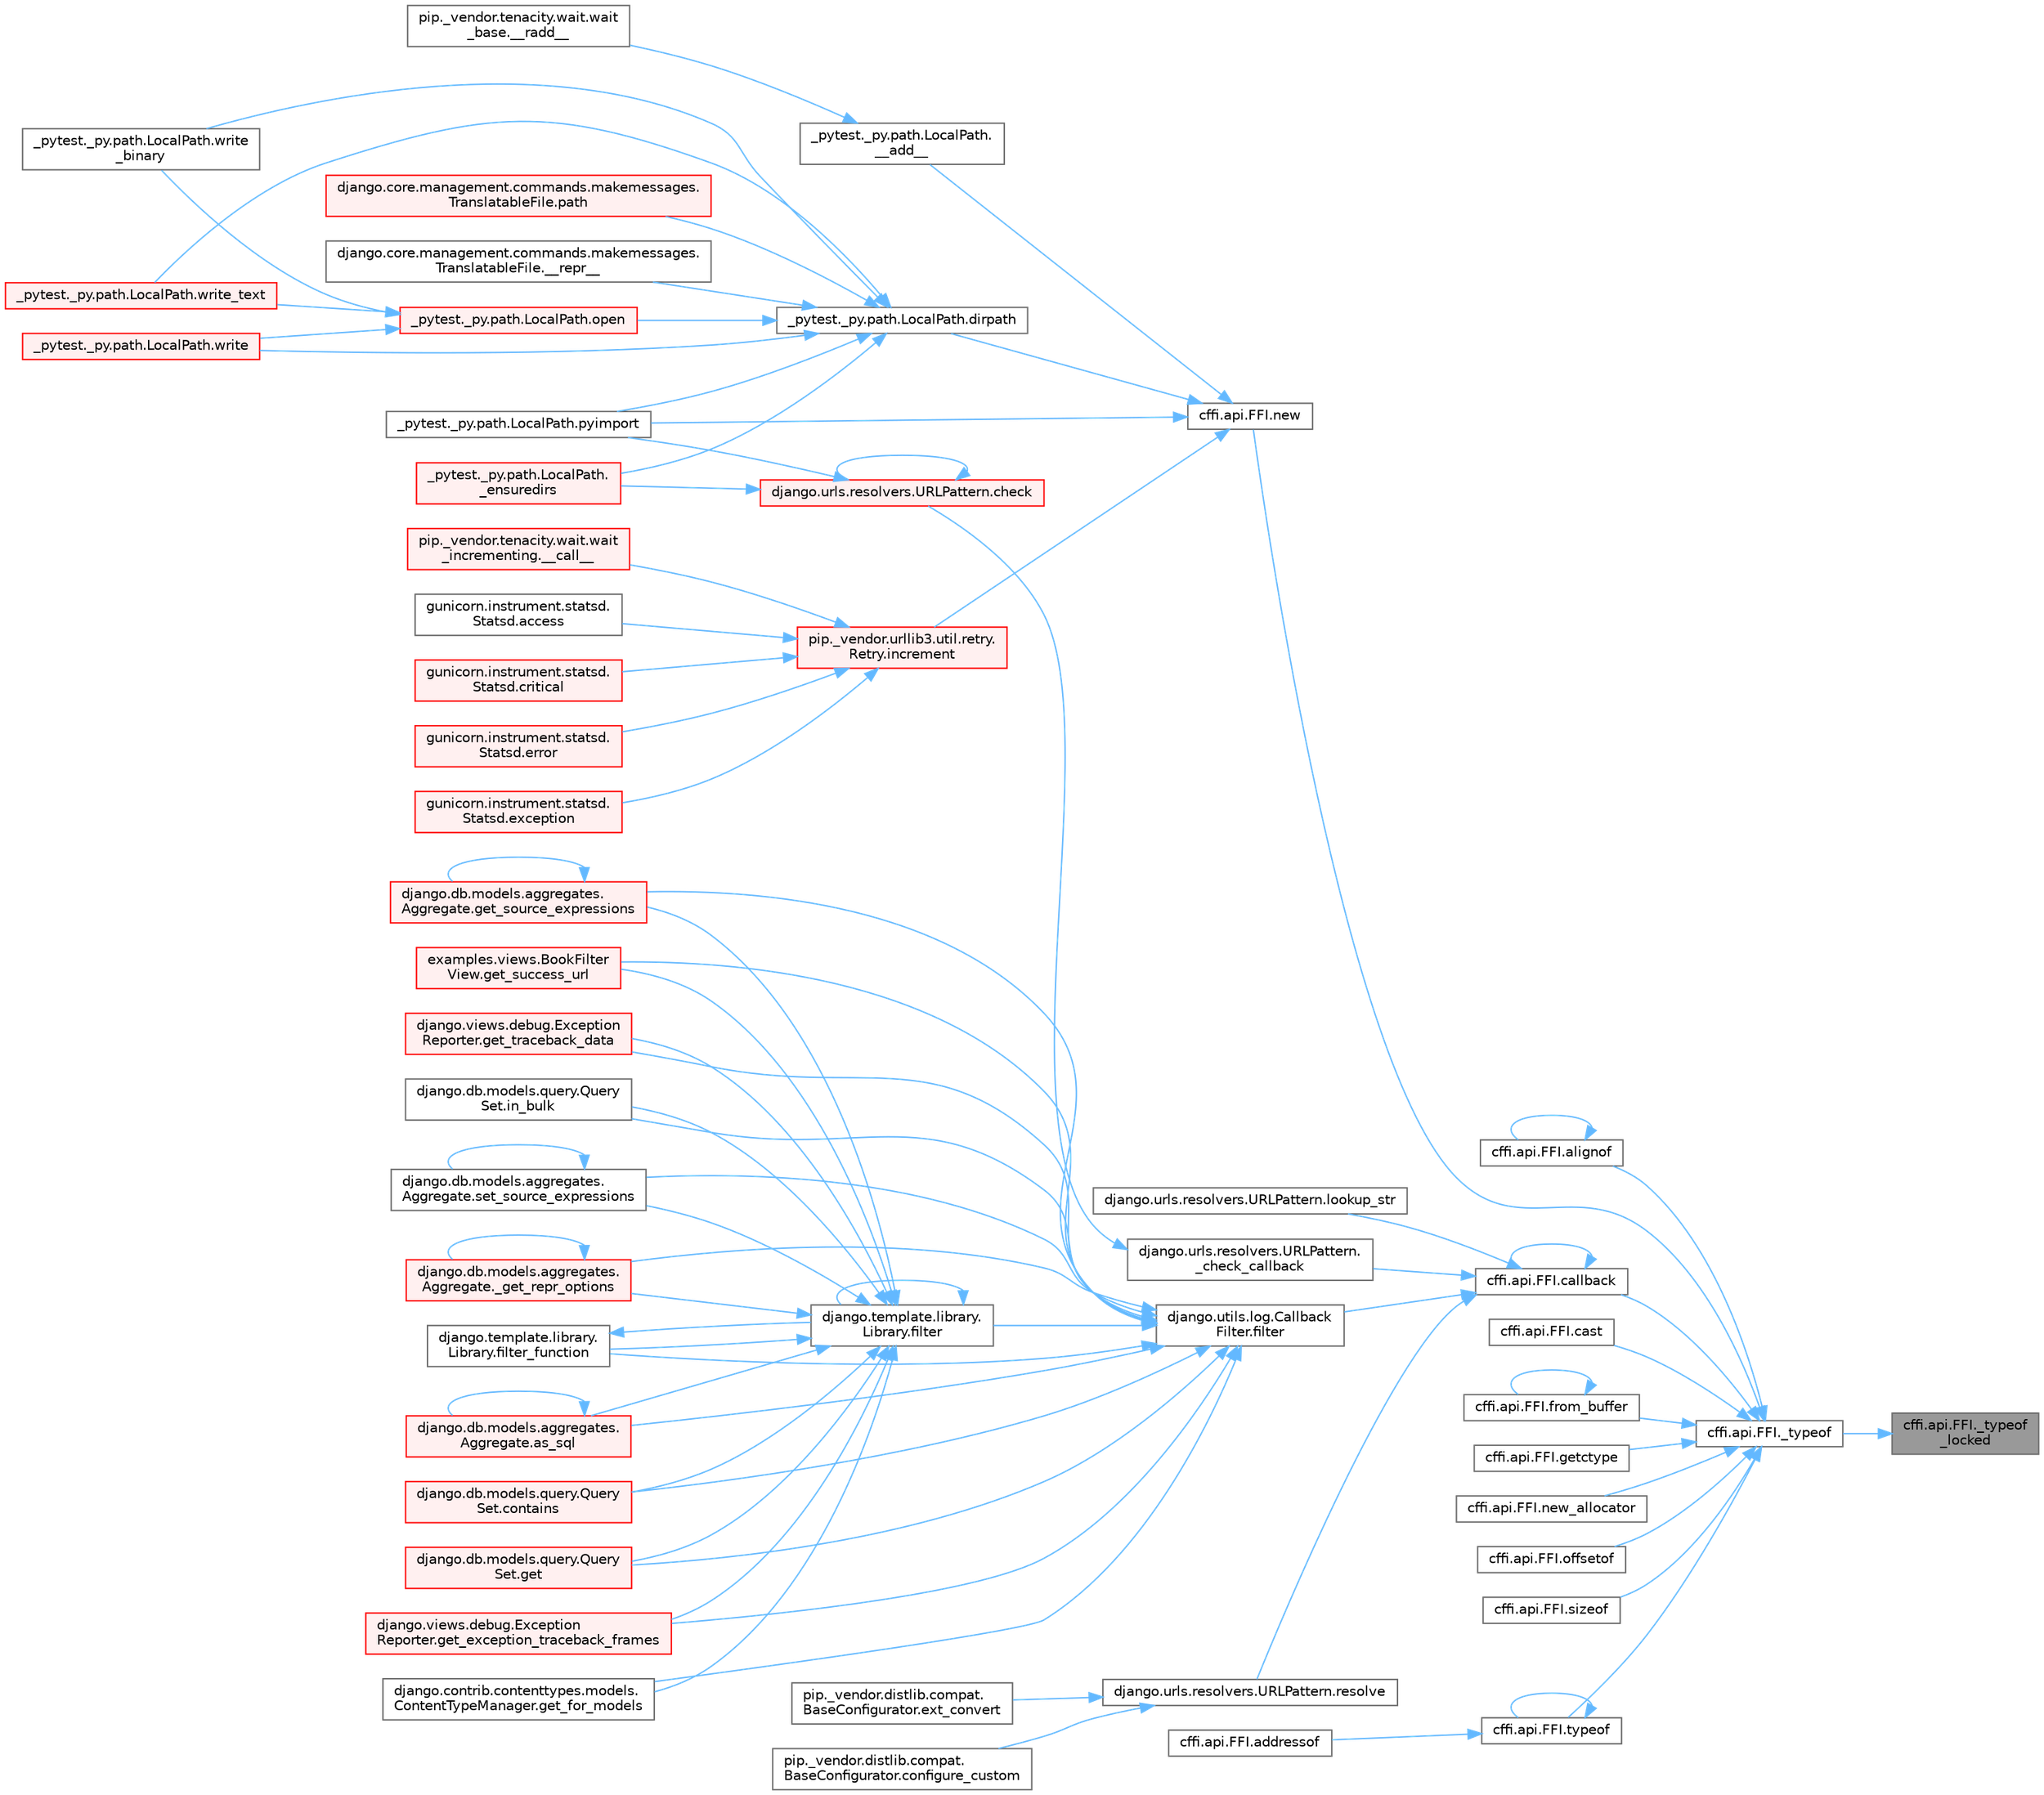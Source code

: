 digraph "cffi.api.FFI._typeof_locked"
{
 // LATEX_PDF_SIZE
  bgcolor="transparent";
  edge [fontname=Helvetica,fontsize=10,labelfontname=Helvetica,labelfontsize=10];
  node [fontname=Helvetica,fontsize=10,shape=box,height=0.2,width=0.4];
  rankdir="RL";
  Node1 [id="Node000001",label="cffi.api.FFI._typeof\l_locked",height=0.2,width=0.4,color="gray40", fillcolor="grey60", style="filled", fontcolor="black",tooltip=" "];
  Node1 -> Node2 [id="edge1_Node000001_Node000002",dir="back",color="steelblue1",style="solid",tooltip=" "];
  Node2 [id="Node000002",label="cffi.api.FFI._typeof",height=0.2,width=0.4,color="grey40", fillcolor="white", style="filled",URL="$classcffi_1_1api_1_1_f_f_i.html#ae128b7679d5b0a942d275377c4c675ff",tooltip=" "];
  Node2 -> Node3 [id="edge2_Node000002_Node000003",dir="back",color="steelblue1",style="solid",tooltip=" "];
  Node3 [id="Node000003",label="cffi.api.FFI.alignof",height=0.2,width=0.4,color="grey40", fillcolor="white", style="filled",URL="$classcffi_1_1api_1_1_f_f_i.html#aabc1e0a48f6f9a0098abde4d7bb9f048",tooltip=" "];
  Node3 -> Node3 [id="edge3_Node000003_Node000003",dir="back",color="steelblue1",style="solid",tooltip=" "];
  Node2 -> Node4 [id="edge4_Node000002_Node000004",dir="back",color="steelblue1",style="solid",tooltip=" "];
  Node4 [id="Node000004",label="cffi.api.FFI.callback",height=0.2,width=0.4,color="grey40", fillcolor="white", style="filled",URL="$classcffi_1_1api_1_1_f_f_i.html#a4e791803c5d07525465c8f1caeead188",tooltip=" "];
  Node4 -> Node5 [id="edge5_Node000004_Node000005",dir="back",color="steelblue1",style="solid",tooltip=" "];
  Node5 [id="Node000005",label="django.urls.resolvers.URLPattern.\l_check_callback",height=0.2,width=0.4,color="grey40", fillcolor="white", style="filled",URL="$classdjango_1_1urls_1_1resolvers_1_1_u_r_l_pattern.html#ab75c922496d5446b10c1a48e1947dcef",tooltip=" "];
  Node5 -> Node6 [id="edge6_Node000005_Node000006",dir="back",color="steelblue1",style="solid",tooltip=" "];
  Node6 [id="Node000006",label="django.urls.resolvers.URLPattern.check",height=0.2,width=0.4,color="red", fillcolor="#FFF0F0", style="filled",URL="$classdjango_1_1urls_1_1resolvers_1_1_u_r_l_pattern.html#a4d4705923e8b068322a7a15f12eaf4aa",tooltip=" "];
  Node6 -> Node17 [id="edge7_Node000006_Node000017",dir="back",color="steelblue1",style="solid",tooltip=" "];
  Node17 [id="Node000017",label="_pytest._py.path.LocalPath.\l_ensuredirs",height=0.2,width=0.4,color="red", fillcolor="#FFF0F0", style="filled",URL="$class__pytest_1_1__py_1_1path_1_1_local_path.html#a0fa56f7616aa9008fbda709b5bd46302",tooltip=" "];
  Node6 -> Node6 [id="edge8_Node000006_Node000006",dir="back",color="steelblue1",style="solid",tooltip=" "];
  Node6 -> Node1014 [id="edge9_Node000006_Node001014",dir="back",color="steelblue1",style="solid",tooltip=" "];
  Node1014 [id="Node001014",label="_pytest._py.path.LocalPath.pyimport",height=0.2,width=0.4,color="grey40", fillcolor="white", style="filled",URL="$class__pytest_1_1__py_1_1path_1_1_local_path.html#aaf2fbd0a1a8554d138b60c28ca682b75",tooltip=" "];
  Node4 -> Node4 [id="edge10_Node000004_Node000004",dir="back",color="steelblue1",style="solid",tooltip=" "];
  Node4 -> Node3184 [id="edge11_Node000004_Node003184",dir="back",color="steelblue1",style="solid",tooltip=" "];
  Node3184 [id="Node003184",label="django.utils.log.Callback\lFilter.filter",height=0.2,width=0.4,color="grey40", fillcolor="white", style="filled",URL="$classdjango_1_1utils_1_1log_1_1_callback_filter.html#acd2761b2200a4e66f4bd5b729ac43db2",tooltip=" "];
  Node3184 -> Node2634 [id="edge12_Node003184_Node002634",dir="back",color="steelblue1",style="solid",tooltip=" "];
  Node2634 [id="Node002634",label="django.db.models.aggregates.\lAggregate._get_repr_options",height=0.2,width=0.4,color="red", fillcolor="#FFF0F0", style="filled",URL="$classdjango_1_1db_1_1models_1_1aggregates_1_1_aggregate.html#a9256cb09b47d2922447ef2d7e78a9cc7",tooltip=" "];
  Node2634 -> Node2634 [id="edge13_Node002634_Node002634",dir="back",color="steelblue1",style="solid",tooltip=" "];
  Node3184 -> Node347 [id="edge14_Node003184_Node000347",dir="back",color="steelblue1",style="solid",tooltip=" "];
  Node347 [id="Node000347",label="django.db.models.aggregates.\lAggregate.as_sql",height=0.2,width=0.4,color="red", fillcolor="#FFF0F0", style="filled",URL="$classdjango_1_1db_1_1models_1_1aggregates_1_1_aggregate.html#aeb213202f480fabf5956d513efab08d6",tooltip=" "];
  Node347 -> Node347 [id="edge15_Node000347_Node000347",dir="back",color="steelblue1",style="solid",tooltip=" "];
  Node3184 -> Node2636 [id="edge16_Node003184_Node002636",dir="back",color="steelblue1",style="solid",tooltip=" "];
  Node2636 [id="Node002636",label="django.db.models.query.Query\lSet.contains",height=0.2,width=0.4,color="red", fillcolor="#FFF0F0", style="filled",URL="$classdjango_1_1db_1_1models_1_1query_1_1_query_set.html#a242e569a4bce6723adc3e71fdc69b70f",tooltip=" "];
  Node3184 -> Node2646 [id="edge17_Node003184_Node002646",dir="back",color="steelblue1",style="solid",tooltip=" "];
  Node2646 [id="Node002646",label="django.template.library.\lLibrary.filter",height=0.2,width=0.4,color="grey40", fillcolor="white", style="filled",URL="$classdjango_1_1template_1_1library_1_1_library.html#ac67bb1211ffc0354d5bf33029a58aa43",tooltip=" "];
  Node2646 -> Node2634 [id="edge18_Node002646_Node002634",dir="back",color="steelblue1",style="solid",tooltip=" "];
  Node2646 -> Node347 [id="edge19_Node002646_Node000347",dir="back",color="steelblue1",style="solid",tooltip=" "];
  Node2646 -> Node2636 [id="edge20_Node002646_Node002636",dir="back",color="steelblue1",style="solid",tooltip=" "];
  Node2646 -> Node2646 [id="edge21_Node002646_Node002646",dir="back",color="steelblue1",style="solid",tooltip=" "];
  Node2646 -> Node2647 [id="edge22_Node002646_Node002647",dir="back",color="steelblue1",style="solid",tooltip=" "];
  Node2647 [id="Node002647",label="django.template.library.\lLibrary.filter_function",height=0.2,width=0.4,color="grey40", fillcolor="white", style="filled",URL="$classdjango_1_1template_1_1library_1_1_library.html#ac31ca4b9799430f0623aea9d177a04dc",tooltip=" "];
  Node2647 -> Node2646 [id="edge23_Node002647_Node002646",dir="back",color="steelblue1",style="solid",tooltip=" "];
  Node2646 -> Node2648 [id="edge24_Node002646_Node002648",dir="back",color="steelblue1",style="solid",tooltip=" "];
  Node2648 [id="Node002648",label="django.db.models.query.Query\lSet.get",height=0.2,width=0.4,color="red", fillcolor="#FFF0F0", style="filled",URL="$classdjango_1_1db_1_1models_1_1query_1_1_query_set.html#afe9afa909843984d4fa4c2555f0f1310",tooltip=" "];
  Node2646 -> Node2649 [id="edge25_Node002646_Node002649",dir="back",color="steelblue1",style="solid",tooltip=" "];
  Node2649 [id="Node002649",label="django.views.debug.Exception\lReporter.get_exception_traceback_frames",height=0.2,width=0.4,color="red", fillcolor="#FFF0F0", style="filled",URL="$classdjango_1_1views_1_1debug_1_1_exception_reporter.html#a326b08b3941038a5504f8e0a846bae68",tooltip=" "];
  Node2646 -> Node666 [id="edge26_Node002646_Node000666",dir="back",color="steelblue1",style="solid",tooltip=" "];
  Node666 [id="Node000666",label="django.contrib.contenttypes.models.\lContentTypeManager.get_for_models",height=0.2,width=0.4,color="grey40", fillcolor="white", style="filled",URL="$classdjango_1_1contrib_1_1contenttypes_1_1models_1_1_content_type_manager.html#a541a2e215680799739b6f8c1b19ddda4",tooltip=" "];
  Node2646 -> Node2651 [id="edge27_Node002646_Node002651",dir="back",color="steelblue1",style="solid",tooltip=" "];
  Node2651 [id="Node002651",label="django.db.models.aggregates.\lAggregate.get_source_expressions",height=0.2,width=0.4,color="red", fillcolor="#FFF0F0", style="filled",URL="$classdjango_1_1db_1_1models_1_1aggregates_1_1_aggregate.html#a4a47839518c013f780a931e4bcf2d4f1",tooltip=" "];
  Node2651 -> Node2651 [id="edge28_Node002651_Node002651",dir="back",color="steelblue1",style="solid",tooltip=" "];
  Node2646 -> Node2653 [id="edge29_Node002646_Node002653",dir="back",color="steelblue1",style="solid",tooltip=" "];
  Node2653 [id="Node002653",label="examples.views.BookFilter\lView.get_success_url",height=0.2,width=0.4,color="red", fillcolor="#FFF0F0", style="filled",URL="$classexamples_1_1views_1_1_book_filter_view.html#aa2850ac24b9acf2933ac3db160ee5a56",tooltip=" "];
  Node2646 -> Node133 [id="edge30_Node002646_Node000133",dir="back",color="steelblue1",style="solid",tooltip=" "];
  Node133 [id="Node000133",label="django.views.debug.Exception\lReporter.get_traceback_data",height=0.2,width=0.4,color="red", fillcolor="#FFF0F0", style="filled",URL="$classdjango_1_1views_1_1debug_1_1_exception_reporter.html#ada9d00ba4c901b186db405e92ebbc211",tooltip=" "];
  Node2646 -> Node2654 [id="edge31_Node002646_Node002654",dir="back",color="steelblue1",style="solid",tooltip=" "];
  Node2654 [id="Node002654",label="django.db.models.query.Query\lSet.in_bulk",height=0.2,width=0.4,color="grey40", fillcolor="white", style="filled",URL="$classdjango_1_1db_1_1models_1_1query_1_1_query_set.html#a5958a37586e4e5a39b6b2f8e3fa65d86",tooltip=" "];
  Node2646 -> Node2655 [id="edge32_Node002646_Node002655",dir="back",color="steelblue1",style="solid",tooltip=" "];
  Node2655 [id="Node002655",label="django.db.models.aggregates.\lAggregate.set_source_expressions",height=0.2,width=0.4,color="grey40", fillcolor="white", style="filled",URL="$classdjango_1_1db_1_1models_1_1aggregates_1_1_aggregate.html#ae123c87f582b2a3de60590013454b69f",tooltip=" "];
  Node2655 -> Node2655 [id="edge33_Node002655_Node002655",dir="back",color="steelblue1",style="solid",tooltip=" "];
  Node3184 -> Node2647 [id="edge34_Node003184_Node002647",dir="back",color="steelblue1",style="solid",tooltip=" "];
  Node3184 -> Node2648 [id="edge35_Node003184_Node002648",dir="back",color="steelblue1",style="solid",tooltip=" "];
  Node3184 -> Node2649 [id="edge36_Node003184_Node002649",dir="back",color="steelblue1",style="solid",tooltip=" "];
  Node3184 -> Node666 [id="edge37_Node003184_Node000666",dir="back",color="steelblue1",style="solid",tooltip=" "];
  Node3184 -> Node2651 [id="edge38_Node003184_Node002651",dir="back",color="steelblue1",style="solid",tooltip=" "];
  Node3184 -> Node2653 [id="edge39_Node003184_Node002653",dir="back",color="steelblue1",style="solid",tooltip=" "];
  Node3184 -> Node133 [id="edge40_Node003184_Node000133",dir="back",color="steelblue1",style="solid",tooltip=" "];
  Node3184 -> Node2654 [id="edge41_Node003184_Node002654",dir="back",color="steelblue1",style="solid",tooltip=" "];
  Node3184 -> Node2655 [id="edge42_Node003184_Node002655",dir="back",color="steelblue1",style="solid",tooltip=" "];
  Node4 -> Node3185 [id="edge43_Node000004_Node003185",dir="back",color="steelblue1",style="solid",tooltip=" "];
  Node3185 [id="Node003185",label="django.urls.resolvers.URLPattern.lookup_str",height=0.2,width=0.4,color="grey40", fillcolor="white", style="filled",URL="$classdjango_1_1urls_1_1resolvers_1_1_u_r_l_pattern.html#a53f871ad4faac7c0c915154ee3cf806e",tooltip=" "];
  Node4 -> Node3186 [id="edge44_Node000004_Node003186",dir="back",color="steelblue1",style="solid",tooltip=" "];
  Node3186 [id="Node003186",label="django.urls.resolvers.URLPattern.resolve",height=0.2,width=0.4,color="grey40", fillcolor="white", style="filled",URL="$classdjango_1_1urls_1_1resolvers_1_1_u_r_l_pattern.html#a7181fd593c3250f0a0b1cb06db6ab95a",tooltip=" "];
  Node3186 -> Node2997 [id="edge45_Node003186_Node002997",dir="back",color="steelblue1",style="solid",tooltip=" "];
  Node2997 [id="Node002997",label="pip._vendor.distlib.compat.\lBaseConfigurator.configure_custom",height=0.2,width=0.4,color="grey40", fillcolor="white", style="filled",URL="$classpip_1_1__vendor_1_1distlib_1_1compat_1_1_base_configurator.html#af4feb3037e756b7064576de15a803f21",tooltip=" "];
  Node3186 -> Node2998 [id="edge46_Node003186_Node002998",dir="back",color="steelblue1",style="solid",tooltip=" "];
  Node2998 [id="Node002998",label="pip._vendor.distlib.compat.\lBaseConfigurator.ext_convert",height=0.2,width=0.4,color="grey40", fillcolor="white", style="filled",URL="$classpip_1_1__vendor_1_1distlib_1_1compat_1_1_base_configurator.html#ad2396c99e842d8f5f96207d76d9491cd",tooltip=" "];
  Node2 -> Node3187 [id="edge47_Node000002_Node003187",dir="back",color="steelblue1",style="solid",tooltip=" "];
  Node3187 [id="Node003187",label="cffi.api.FFI.cast",height=0.2,width=0.4,color="grey40", fillcolor="white", style="filled",URL="$classcffi_1_1api_1_1_f_f_i.html#a59f7a81f8bd98454d453a3ee29163ef8",tooltip=" "];
  Node2 -> Node3188 [id="edge48_Node000002_Node003188",dir="back",color="steelblue1",style="solid",tooltip=" "];
  Node3188 [id="Node003188",label="cffi.api.FFI.from_buffer",height=0.2,width=0.4,color="grey40", fillcolor="white", style="filled",URL="$classcffi_1_1api_1_1_f_f_i.html#ac67ae624d2ec53ef9ee072a0058e75a3",tooltip=" "];
  Node3188 -> Node3188 [id="edge49_Node003188_Node003188",dir="back",color="steelblue1",style="solid",tooltip=" "];
  Node2 -> Node3189 [id="edge50_Node000002_Node003189",dir="back",color="steelblue1",style="solid",tooltip=" "];
  Node3189 [id="Node003189",label="cffi.api.FFI.getctype",height=0.2,width=0.4,color="grey40", fillcolor="white", style="filled",URL="$classcffi_1_1api_1_1_f_f_i.html#a6dc2efc5b0e65b537291e6de3906308e",tooltip=" "];
  Node2 -> Node3190 [id="edge51_Node000002_Node003190",dir="back",color="steelblue1",style="solid",tooltip=" "];
  Node3190 [id="Node003190",label="cffi.api.FFI.new",height=0.2,width=0.4,color="grey40", fillcolor="white", style="filled",URL="$classcffi_1_1api_1_1_f_f_i.html#a8683df0d048f312ff118f16dae752887",tooltip=" "];
  Node3190 -> Node551 [id="edge52_Node003190_Node000551",dir="back",color="steelblue1",style="solid",tooltip=" "];
  Node551 [id="Node000551",label="_pytest._py.path.LocalPath.\l__add__",height=0.2,width=0.4,color="grey40", fillcolor="white", style="filled",URL="$class__pytest_1_1__py_1_1path_1_1_local_path.html#abe95df43f29943a2ec6ccad0c25662da",tooltip=" "];
  Node551 -> Node21 [id="edge53_Node000551_Node000021",dir="back",color="steelblue1",style="solid",tooltip=" "];
  Node21 [id="Node000021",label="pip._vendor.tenacity.wait.wait\l_base.__radd__",height=0.2,width=0.4,color="grey40", fillcolor="white", style="filled",URL="$classpip_1_1__vendor_1_1tenacity_1_1wait_1_1wait__base.html#a7d37ba0d8f7edf3c4242a1a55233e0db",tooltip=" "];
  Node3190 -> Node887 [id="edge54_Node003190_Node000887",dir="back",color="steelblue1",style="solid",tooltip=" "];
  Node887 [id="Node000887",label="_pytest._py.path.LocalPath.dirpath",height=0.2,width=0.4,color="grey40", fillcolor="white", style="filled",URL="$class__pytest_1_1__py_1_1path_1_1_local_path.html#aa8766bdaffd39f928eaae6f30b741b05",tooltip=" "];
  Node887 -> Node888 [id="edge55_Node000887_Node000888",dir="back",color="steelblue1",style="solid",tooltip=" "];
  Node888 [id="Node000888",label="django.core.management.commands.makemessages.\lTranslatableFile.__repr__",height=0.2,width=0.4,color="grey40", fillcolor="white", style="filled",URL="$classdjango_1_1core_1_1management_1_1commands_1_1makemessages_1_1_translatable_file.html#aea249274ff138d12c0ecf52f067a3912",tooltip=" "];
  Node887 -> Node17 [id="edge56_Node000887_Node000017",dir="back",color="steelblue1",style="solid",tooltip=" "];
  Node887 -> Node889 [id="edge57_Node000887_Node000889",dir="back",color="steelblue1",style="solid",tooltip=" "];
  Node889 [id="Node000889",label="_pytest._py.path.LocalPath.open",height=0.2,width=0.4,color="red", fillcolor="#FFF0F0", style="filled",URL="$class__pytest_1_1__py_1_1path_1_1_local_path.html#ac72dbda993b11dc52a738bfc6267dda0",tooltip=" "];
  Node889 -> Node1363 [id="edge58_Node000889_Node001363",dir="back",color="steelblue1",style="solid",tooltip=" "];
  Node1363 [id="Node001363",label="_pytest._py.path.LocalPath.write",height=0.2,width=0.4,color="red", fillcolor="#FFF0F0", style="filled",URL="$class__pytest_1_1__py_1_1path_1_1_local_path.html#a8f782fcf3e7b991a42259724f3d25de2",tooltip=" "];
  Node889 -> Node1364 [id="edge59_Node000889_Node001364",dir="back",color="steelblue1",style="solid",tooltip=" "];
  Node1364 [id="Node001364",label="_pytest._py.path.LocalPath.write\l_binary",height=0.2,width=0.4,color="grey40", fillcolor="white", style="filled",URL="$class__pytest_1_1__py_1_1path_1_1_local_path.html#a7534a4f27649c991dcbf86175776d5d9",tooltip=" "];
  Node889 -> Node1365 [id="edge60_Node000889_Node001365",dir="back",color="steelblue1",style="solid",tooltip=" "];
  Node1365 [id="Node001365",label="_pytest._py.path.LocalPath.write_text",height=0.2,width=0.4,color="red", fillcolor="#FFF0F0", style="filled",URL="$class__pytest_1_1__py_1_1path_1_1_local_path.html#aa5dd623ba884ffb1a61b8a65bfb38d1f",tooltip=" "];
  Node887 -> Node2856 [id="edge61_Node000887_Node002856",dir="back",color="steelblue1",style="solid",tooltip=" "];
  Node2856 [id="Node002856",label="django.core.management.commands.makemessages.\lTranslatableFile.path",height=0.2,width=0.4,color="red", fillcolor="#FFF0F0", style="filled",URL="$classdjango_1_1core_1_1management_1_1commands_1_1makemessages_1_1_translatable_file.html#ad851d5e6b8a65f5915ccfd4a30fb8026",tooltip=" "];
  Node887 -> Node1014 [id="edge62_Node000887_Node001014",dir="back",color="steelblue1",style="solid",tooltip=" "];
  Node887 -> Node1363 [id="edge63_Node000887_Node001363",dir="back",color="steelblue1",style="solid",tooltip=" "];
  Node887 -> Node1364 [id="edge64_Node000887_Node001364",dir="back",color="steelblue1",style="solid",tooltip=" "];
  Node887 -> Node1365 [id="edge65_Node000887_Node001365",dir="back",color="steelblue1",style="solid",tooltip=" "];
  Node3190 -> Node468 [id="edge66_Node003190_Node000468",dir="back",color="steelblue1",style="solid",tooltip=" "];
  Node468 [id="Node000468",label="pip._vendor.urllib3.util.retry.\lRetry.increment",height=0.2,width=0.4,color="red", fillcolor="#FFF0F0", style="filled",URL="$classpip_1_1__vendor_1_1urllib3_1_1util_1_1retry_1_1_retry.html#a88dd993ccb2ef4b2bfa9ad0571374b12",tooltip=" "];
  Node468 -> Node469 [id="edge67_Node000468_Node000469",dir="back",color="steelblue1",style="solid",tooltip=" "];
  Node469 [id="Node000469",label="pip._vendor.tenacity.wait.wait\l_incrementing.__call__",height=0.2,width=0.4,color="red", fillcolor="#FFF0F0", style="filled",URL="$classpip_1_1__vendor_1_1tenacity_1_1wait_1_1wait__incrementing.html#af47b0264325b86a85aa5cfd3b59a28cf",tooltip=" "];
  Node468 -> Node470 [id="edge68_Node000468_Node000470",dir="back",color="steelblue1",style="solid",tooltip=" "];
  Node470 [id="Node000470",label="gunicorn.instrument.statsd.\lStatsd.access",height=0.2,width=0.4,color="grey40", fillcolor="white", style="filled",URL="$classgunicorn_1_1instrument_1_1statsd_1_1_statsd.html#a54238bd99ae3e429bb3efdae3a79e8e6",tooltip=" "];
  Node468 -> Node471 [id="edge69_Node000468_Node000471",dir="back",color="steelblue1",style="solid",tooltip=" "];
  Node471 [id="Node000471",label="gunicorn.instrument.statsd.\lStatsd.critical",height=0.2,width=0.4,color="red", fillcolor="#FFF0F0", style="filled",URL="$classgunicorn_1_1instrument_1_1statsd_1_1_statsd.html#a6a14e36bb7c86f86aa200f1ba8234786",tooltip=" "];
  Node468 -> Node473 [id="edge70_Node000468_Node000473",dir="back",color="steelblue1",style="solid",tooltip=" "];
  Node473 [id="Node000473",label="gunicorn.instrument.statsd.\lStatsd.error",height=0.2,width=0.4,color="red", fillcolor="#FFF0F0", style="filled",URL="$classgunicorn_1_1instrument_1_1statsd_1_1_statsd.html#a00ca379c910e5842719e48e617504c12",tooltip=" "];
  Node468 -> Node2910 [id="edge71_Node000468_Node002910",dir="back",color="steelblue1",style="solid",tooltip=" "];
  Node2910 [id="Node002910",label="gunicorn.instrument.statsd.\lStatsd.exception",height=0.2,width=0.4,color="red", fillcolor="#FFF0F0", style="filled",URL="$classgunicorn_1_1instrument_1_1statsd_1_1_statsd.html#adb608a3f95da3d6e3a9c000265fd866b",tooltip=" "];
  Node3190 -> Node1014 [id="edge72_Node003190_Node001014",dir="back",color="steelblue1",style="solid",tooltip=" "];
  Node2 -> Node3191 [id="edge73_Node000002_Node003191",dir="back",color="steelblue1",style="solid",tooltip=" "];
  Node3191 [id="Node003191",label="cffi.api.FFI.new_allocator",height=0.2,width=0.4,color="grey40", fillcolor="white", style="filled",URL="$classcffi_1_1api_1_1_f_f_i.html#a555a91cb1d4e9d770343f05525a51df7",tooltip=" "];
  Node2 -> Node3192 [id="edge74_Node000002_Node003192",dir="back",color="steelblue1",style="solid",tooltip=" "];
  Node3192 [id="Node003192",label="cffi.api.FFI.offsetof",height=0.2,width=0.4,color="grey40", fillcolor="white", style="filled",URL="$classcffi_1_1api_1_1_f_f_i.html#ae496642d5b7aea3754059bfc920041f8",tooltip=" "];
  Node2 -> Node3193 [id="edge75_Node000002_Node003193",dir="back",color="steelblue1",style="solid",tooltip=" "];
  Node3193 [id="Node003193",label="cffi.api.FFI.sizeof",height=0.2,width=0.4,color="grey40", fillcolor="white", style="filled",URL="$classcffi_1_1api_1_1_f_f_i.html#a4c1a9dc6a18e5fa13d97c91bf45dfd77",tooltip=" "];
  Node2 -> Node3194 [id="edge76_Node000002_Node003194",dir="back",color="steelblue1",style="solid",tooltip=" "];
  Node3194 [id="Node003194",label="cffi.api.FFI.typeof",height=0.2,width=0.4,color="grey40", fillcolor="white", style="filled",URL="$classcffi_1_1api_1_1_f_f_i.html#ab8edf3725c8266273a6ca03d3cb5c9d7",tooltip=" "];
  Node3194 -> Node3195 [id="edge77_Node003194_Node003195",dir="back",color="steelblue1",style="solid",tooltip=" "];
  Node3195 [id="Node003195",label="cffi.api.FFI.addressof",height=0.2,width=0.4,color="grey40", fillcolor="white", style="filled",URL="$classcffi_1_1api_1_1_f_f_i.html#a833be3d222c2bdf1b53e38156c7f49ff",tooltip=" "];
  Node3194 -> Node3194 [id="edge78_Node003194_Node003194",dir="back",color="steelblue1",style="solid",tooltip=" "];
}

